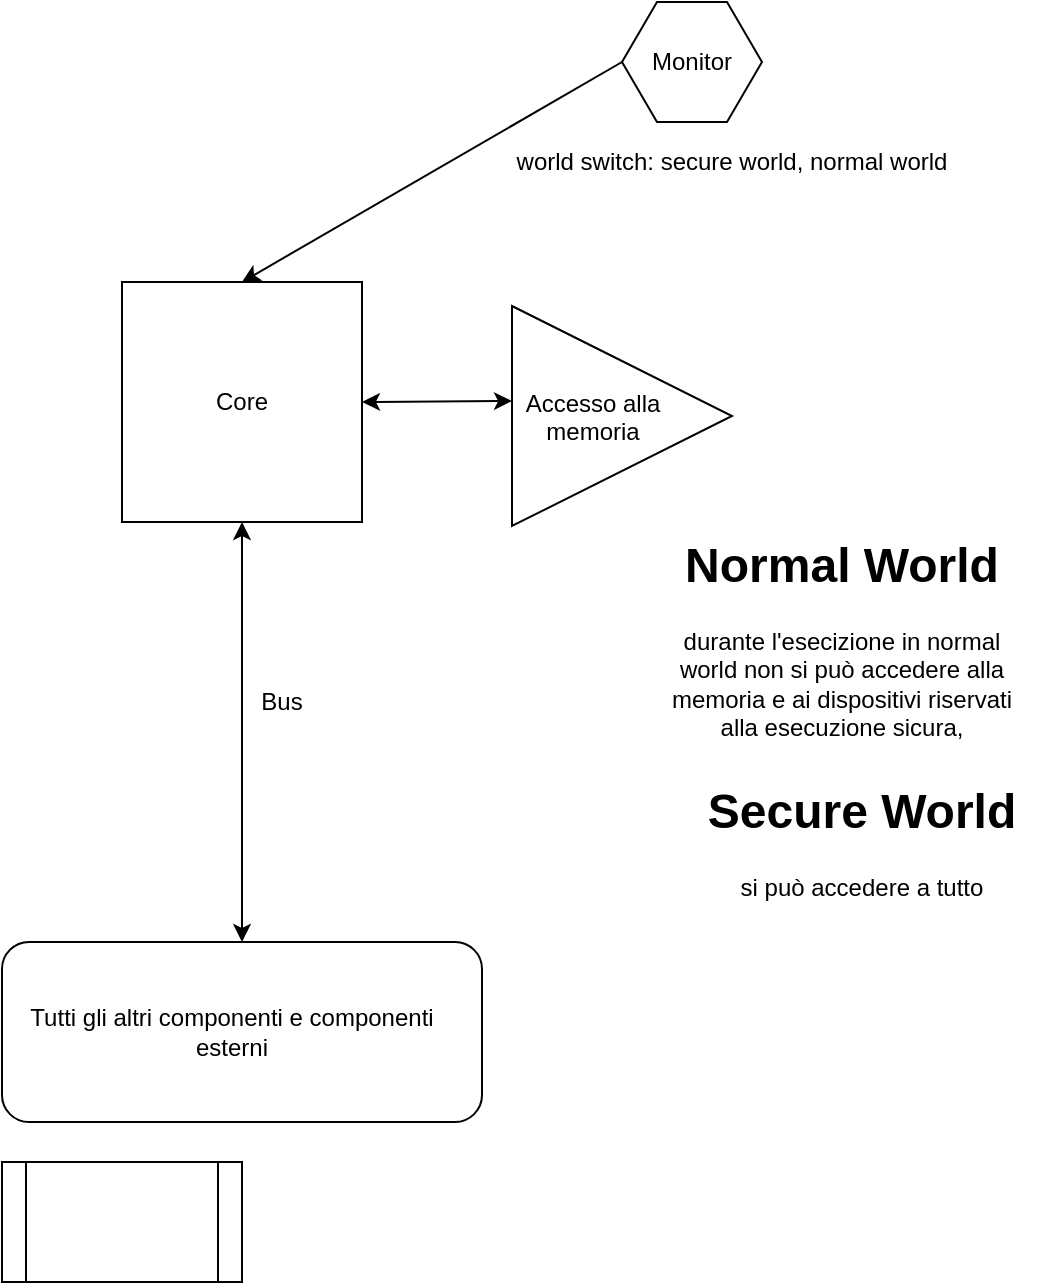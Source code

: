 <mxfile version="10.7.5" type="github"><diagram id="C6oxlw6K0-z-IuQhJaiU" name="Page-1"><mxGraphModel dx="913" dy="808" grid="1" gridSize="10" guides="1" tooltips="1" connect="1" arrows="1" fold="1" page="1" pageScale="1" pageWidth="827" pageHeight="1169" math="0" shadow="0"><root><mxCell id="0"/><mxCell id="1" parent="0"/><mxCell id="uZ4c3MgM9TKVwITnK00K-1" value="" style="whiteSpace=wrap;html=1;aspect=fixed;" parent="1" vertex="1"><mxGeometry x="280" y="200" width="120" height="120" as="geometry"/></mxCell><mxCell id="uZ4c3MgM9TKVwITnK00K-2" value="Core" style="text;html=1;strokeColor=none;fillColor=none;align=center;verticalAlign=middle;whiteSpace=wrap;rounded=0;" parent="1" vertex="1"><mxGeometry x="320" y="250" width="40" height="20" as="geometry"/></mxCell><mxCell id="uZ4c3MgM9TKVwITnK00K-3" value="" style="shape=hexagon;perimeter=hexagonPerimeter2;whiteSpace=wrap;html=1;" parent="1" vertex="1"><mxGeometry x="530" y="60" width="70" height="60" as="geometry"/></mxCell><mxCell id="uZ4c3MgM9TKVwITnK00K-4" value="&lt;div&gt;Monitor&lt;/div&gt;" style="text;html=1;strokeColor=none;fillColor=none;align=center;verticalAlign=middle;whiteSpace=wrap;rounded=0;" parent="1" vertex="1"><mxGeometry x="545" y="80" width="40" height="20" as="geometry"/></mxCell><mxCell id="uZ4c3MgM9TKVwITnK00K-7" value="" style="endArrow=classic;startArrow=classic;html=1;entryX=0.5;entryY=1;entryDx=0;entryDy=0;exitX=0.5;exitY=0;exitDx=0;exitDy=0;" parent="1" source="uZ4c3MgM9TKVwITnK00K-8" target="uZ4c3MgM9TKVwITnK00K-1" edge="1"><mxGeometry width="50" height="50" relative="1" as="geometry"><mxPoint x="340" y="520" as="sourcePoint"/><mxPoint x="330" y="340" as="targetPoint"/></mxGeometry></mxCell><mxCell id="uZ4c3MgM9TKVwITnK00K-8" value="" style="rounded=1;whiteSpace=wrap;html=1;" parent="1" vertex="1"><mxGeometry x="220" y="530" width="240" height="90" as="geometry"/></mxCell><mxCell id="uZ4c3MgM9TKVwITnK00K-9" value="Bus" style="text;html=1;strokeColor=none;fillColor=none;align=center;verticalAlign=middle;whiteSpace=wrap;rounded=0;" parent="1" vertex="1"><mxGeometry x="340" y="400" width="40" height="20" as="geometry"/></mxCell><mxCell id="uZ4c3MgM9TKVwITnK00K-10" value="&lt;div&gt;Tutti gli altri componenti e componenti esterni&lt;/div&gt;" style="text;html=1;strokeColor=none;fillColor=none;align=center;verticalAlign=middle;whiteSpace=wrap;rounded=0;" parent="1" vertex="1"><mxGeometry x="230" y="565" width="210" height="20" as="geometry"/></mxCell><mxCell id="uZ4c3MgM9TKVwITnK00K-11" value="" style="endArrow=classic;html=1;exitX=0;exitY=0.5;exitDx=0;exitDy=0;entryX=0.5;entryY=0;entryDx=0;entryDy=0;" parent="1" source="uZ4c3MgM9TKVwITnK00K-3" target="uZ4c3MgM9TKVwITnK00K-1" edge="1"><mxGeometry width="50" height="50" relative="1" as="geometry"><mxPoint x="220" y="690" as="sourcePoint"/><mxPoint x="270" y="640" as="targetPoint"/></mxGeometry></mxCell><mxCell id="uZ4c3MgM9TKVwITnK00K-12" value="world switch: secure world, normal world" style="text;html=1;strokeColor=none;fillColor=none;align=center;verticalAlign=middle;whiteSpace=wrap;rounded=0;" parent="1" vertex="1"><mxGeometry x="460" y="130" width="250" height="20" as="geometry"/></mxCell><mxCell id="uZ4c3MgM9TKVwITnK00K-13" value="" style="triangle;whiteSpace=wrap;html=1;" parent="1" vertex="1"><mxGeometry x="475" y="212" width="110" height="110" as="geometry"/></mxCell><mxCell id="uZ4c3MgM9TKVwITnK00K-15" value="&lt;div&gt;Accesso alla&lt;/div&gt;&lt;div&gt; memoria&lt;/div&gt;" style="text;html=1;align=center;" parent="1" vertex="1"><mxGeometry x="475" y="247" width="80" height="50" as="geometry"/></mxCell><mxCell id="uZ4c3MgM9TKVwITnK00K-18" value="" style="endArrow=classic;startArrow=classic;html=1;entryX=0;entryY=0.25;entryDx=0;entryDy=0;exitX=1;exitY=0.5;exitDx=0;exitDy=0;" parent="1" source="uZ4c3MgM9TKVwITnK00K-1" target="uZ4c3MgM9TKVwITnK00K-15" edge="1"><mxGeometry width="50" height="50" relative="1" as="geometry"><mxPoint x="410" y="365" as="sourcePoint"/><mxPoint x="460" y="315" as="targetPoint"/></mxGeometry></mxCell><mxCell id="uZ4c3MgM9TKVwITnK00K-25" value="" style="shape=process;whiteSpace=wrap;html=1;backgroundOutline=1;align=center;" parent="1" vertex="1"><mxGeometry x="220" y="640" width="120" height="60" as="geometry"/></mxCell><mxCell id="uZ4c3MgM9TKVwITnK00K-26" value="&lt;h1&gt;Normal World&lt;br&gt;&lt;/h1&gt;&lt;p&gt;durante l'esecizione in normal world non si può accedere alla memoria e ai dispositivi riservati alla esecuzione sicura,&lt;br&gt;&lt;/p&gt;" style="text;html=1;strokeColor=none;fillColor=none;spacing=5;spacingTop=-20;whiteSpace=wrap;overflow=hidden;rounded=0;align=center;" parent="1" vertex="1"><mxGeometry x="545" y="322" width="190" height="120" as="geometry"/></mxCell><mxCell id="uZ4c3MgM9TKVwITnK00K-27" value="&lt;h1&gt;Secure World&lt;br&gt;&lt;/h1&gt;&lt;p&gt;si può accedere a tutto&lt;br&gt;&lt;/p&gt;" style="text;html=1;strokeColor=none;fillColor=none;spacing=5;spacingTop=-20;whiteSpace=wrap;overflow=hidden;rounded=0;align=center;" parent="1" vertex="1"><mxGeometry x="555" y="445" width="190" height="120" as="geometry"/></mxCell></root></mxGraphModel></diagram><diagram id="wvh9Acg9qno2JorV6FW3" name="Page-2"><mxGraphModel dx="1074" dy="951" grid="1" gridSize="10" guides="1" tooltips="1" connect="1" arrows="1" fold="1" page="1" pageScale="1" pageWidth="1169" pageHeight="827" math="0" shadow="0"><root><mxCell id="MMfHTszjSWBwwRF4vD4u-0"/><mxCell id="MMfHTszjSWBwwRF4vD4u-1" parent="MMfHTszjSWBwwRF4vD4u-0"/><mxCell id="MMfHTszjSWBwwRF4vD4u-2" value="" style="rounded=0;whiteSpace=wrap;html=1;fillColor=none;dashed=1;strokeWidth=3;" parent="MMfHTszjSWBwwRF4vD4u-1" vertex="1"><mxGeometry x="23" y="31" width="960" height="530" as="geometry"/></mxCell><mxCell id="MMfHTszjSWBwwRF4vD4u-5" value="" style="rounded=0;whiteSpace=wrap;html=1;fillColor=none;dashed=1;strokeWidth=3;dashPattern=1 1;" parent="MMfHTszjSWBwwRF4vD4u-1" vertex="1"><mxGeometry x="63" y="67" width="190" height="324" as="geometry"/></mxCell><mxCell id="MMfHTszjSWBwwRF4vD4u-6" value="" style="rounded=0;whiteSpace=wrap;html=1;fillColor=none;dashed=1;strokeWidth=3;dashPattern=1 1;" parent="MMfHTszjSWBwwRF4vD4u-1" vertex="1"><mxGeometry x="293" y="67" width="190" height="324" as="geometry"/></mxCell><mxCell id="MMfHTszjSWBwwRF4vD4u-7" value="" style="rounded=0;whiteSpace=wrap;html=1;fillColor=none;dashed=1;strokeWidth=3;dashPattern=1 1;" parent="MMfHTszjSWBwwRF4vD4u-1" vertex="1"><mxGeometry x="523" y="67" width="190" height="324" as="geometry"/></mxCell><mxCell id="MMfHTszjSWBwwRF4vD4u-10" value="&lt;h1&gt;Core 0&lt;br&gt;&lt;/h1&gt;&lt;p&gt;Redundant service&lt;br&gt;&lt;/p&gt;" style="text;html=1;strokeColor=none;fillColor=none;spacing=5;spacingTop=-20;whiteSpace=wrap;overflow=hidden;rounded=0;dashed=1;" parent="MMfHTszjSWBwwRF4vD4u-1" vertex="1"><mxGeometry x="93" y="91" width="120" height="80" as="geometry"/></mxCell><mxCell id="MMfHTszjSWBwwRF4vD4u-11" value="&lt;h1&gt;Core 1&lt;/h1&gt;&lt;p&gt;Redundant service&lt;br&gt;&lt;/p&gt;" style="text;html=1;strokeColor=none;fillColor=none;spacing=5;spacingTop=-20;whiteSpace=wrap;overflow=hidden;rounded=0;dashed=1;" parent="MMfHTszjSWBwwRF4vD4u-1" vertex="1"><mxGeometry x="328" y="91" width="120" height="80" as="geometry"/></mxCell><mxCell id="MMfHTszjSWBwwRF4vD4u-12" value="&lt;h1&gt;Core 2&lt;br&gt;&lt;/h1&gt;&lt;p&gt;Main application&lt;/p&gt;" style="text;html=1;strokeColor=none;fillColor=none;spacing=5;spacingTop=-20;whiteSpace=wrap;overflow=hidden;rounded=0;dashed=1;" parent="MMfHTszjSWBwwRF4vD4u-1" vertex="1"><mxGeometry x="558" y="91" width="120" height="80" as="geometry"/></mxCell><mxCell id="MMfHTszjSWBwwRF4vD4u-13" value="Normal world" style="rounded=0;whiteSpace=wrap;html=1;strokeWidth=2;fillColor=none;strokeColor=#000000;" parent="MMfHTszjSWBwwRF4vD4u-1" vertex="1"><mxGeometry x="83" y="181" width="70" height="80" as="geometry"/></mxCell><mxCell id="MMfHTszjSWBwwRF4vD4u-14" value="Secure word" style="rounded=0;whiteSpace=wrap;html=1;strokeWidth=2;fillColor=none;strokeColor=#000000;" parent="MMfHTszjSWBwwRF4vD4u-1" vertex="1"><mxGeometry x="164" y="181" width="70" height="80" as="geometry"/></mxCell><mxCell id="MMfHTszjSWBwwRF4vD4u-22" value="Secure world" style="rounded=0;whiteSpace=wrap;html=1;strokeWidth=2;fillColor=none;strokeColor=#000000;" parent="MMfHTszjSWBwwRF4vD4u-1" vertex="1"><mxGeometry x="312" y="181" width="70" height="80" as="geometry"/></mxCell><mxCell id="MMfHTszjSWBwwRF4vD4u-23" value="Normal word" style="rounded=0;whiteSpace=wrap;html=1;strokeWidth=2;fillColor=none;strokeColor=#000000;" parent="MMfHTszjSWBwwRF4vD4u-1" vertex="1"><mxGeometry x="393" y="181" width="70" height="80" as="geometry"/></mxCell><mxCell id="MMfHTszjSWBwwRF4vD4u-24" value="Normal world" style="rounded=0;whiteSpace=wrap;html=1;strokeColor=#000000;strokeWidth=2;fillColor=none;" parent="MMfHTszjSWBwwRF4vD4u-1" vertex="1"><mxGeometry x="543" y="181" width="150" height="80" as="geometry"/></mxCell><mxCell id="MMfHTszjSWBwwRF4vD4u-25" value="Monitor" style="rounded=0;whiteSpace=wrap;html=1;strokeColor=#000000;strokeWidth=2;fillColor=none;" parent="MMfHTszjSWBwwRF4vD4u-1" vertex="1"><mxGeometry x="83" y="281" width="150" height="30" as="geometry"/></mxCell><mxCell id="MMfHTszjSWBwwRF4vD4u-26" value="Monitor" style="rounded=0;whiteSpace=wrap;html=1;strokeColor=#000000;strokeWidth=2;fillColor=none;" parent="MMfHTszjSWBwwRF4vD4u-1" vertex="1"><mxGeometry x="312" y="281" width="150" height="30" as="geometry"/></mxCell><mxCell id="MMfHTszjSWBwwRF4vD4u-27" value="&lt;strike&gt;Monitor&lt;/strike&gt;" style="rounded=0;whiteSpace=wrap;html=1;strokeColor=#666666;strokeWidth=2;fillColor=#f5f5f5;fontColor=#333333;" parent="MMfHTszjSWBwwRF4vD4u-1" vertex="1"><mxGeometry x="543" y="281" width="150" height="30" as="geometry"/></mxCell><mxCell id="MMfHTszjSWBwwRF4vD4u-28" value="L1 D" style="rounded=0;whiteSpace=wrap;html=1;strokeColor=#000000;strokeWidth=2;fillColor=none;" parent="MMfHTszjSWBwwRF4vD4u-1" vertex="1"><mxGeometry x="83" y="331" width="70" height="40" as="geometry"/></mxCell><mxCell id="MMfHTszjSWBwwRF4vD4u-29" value="L1 I" style="rounded=0;whiteSpace=wrap;html=1;strokeColor=#000000;strokeWidth=2;fillColor=none;" parent="MMfHTszjSWBwwRF4vD4u-1" vertex="1"><mxGeometry x="163" y="331" width="70" height="40" as="geometry"/></mxCell><mxCell id="MMfHTszjSWBwwRF4vD4u-30" value="L1 D" style="rounded=0;whiteSpace=wrap;html=1;strokeColor=#000000;strokeWidth=2;fillColor=none;" parent="MMfHTszjSWBwwRF4vD4u-1" vertex="1"><mxGeometry x="312" y="331" width="70" height="40" as="geometry"/></mxCell><mxCell id="MMfHTszjSWBwwRF4vD4u-31" value="L1 I" style="rounded=0;whiteSpace=wrap;html=1;strokeColor=#000000;strokeWidth=2;fillColor=none;" parent="MMfHTszjSWBwwRF4vD4u-1" vertex="1"><mxGeometry x="392" y="331" width="70" height="40" as="geometry"/></mxCell><mxCell id="MMfHTszjSWBwwRF4vD4u-32" value="L1 D" style="rounded=0;whiteSpace=wrap;html=1;strokeColor=#000000;strokeWidth=2;fillColor=none;" parent="MMfHTszjSWBwwRF4vD4u-1" vertex="1"><mxGeometry x="543" y="331" width="70" height="40" as="geometry"/></mxCell><mxCell id="MMfHTszjSWBwwRF4vD4u-33" value="L1 I" style="rounded=0;whiteSpace=wrap;html=1;strokeColor=#000000;strokeWidth=2;fillColor=none;" parent="MMfHTszjSWBwwRF4vD4u-1" vertex="1"><mxGeometry x="623" y="331" width="70" height="40" as="geometry"/></mxCell><mxCell id="MMfHTszjSWBwwRF4vD4u-36" value="Interrupt controller + Distributor" style="rounded=0;whiteSpace=wrap;html=1;strokeColor=#000000;strokeWidth=1;fillColor=none;" parent="MMfHTszjSWBwwRF4vD4u-1" vertex="1"><mxGeometry x="756" y="471" width="190" height="60" as="geometry"/></mxCell><mxCell id="MMfHTszjSWBwwRF4vD4u-37" value="" style="endArrow=classic;html=1;exitX=0.75;exitY=0;exitDx=0;exitDy=0;entryX=0.5;entryY=0;entryDx=0;entryDy=0;rounded=1;" parent="MMfHTszjSWBwwRF4vD4u-1" source="MMfHTszjSWBwwRF4vD4u-36" target="MMfHTszjSWBwwRF4vD4u-5" edge="1"><mxGeometry width="50" height="50" relative="1" as="geometry"><mxPoint x="393" y="641" as="sourcePoint"/><mxPoint x="443" y="591" as="targetPoint"/><Array as="points"><mxPoint x="899" y="441"/><mxPoint x="963" y="441"/><mxPoint x="963" y="41"/><mxPoint x="158" y="41"/></Array></mxGeometry></mxCell><mxCell id="MMfHTszjSWBwwRF4vD4u-38" value="" style="endArrow=classic;html=1;entryX=0.5;entryY=0;entryDx=0;entryDy=0;" parent="MMfHTszjSWBwwRF4vD4u-1" target="MMfHTszjSWBwwRF4vD4u-6" edge="1"><mxGeometry width="50" height="50" relative="1" as="geometry"><mxPoint x="388" y="41" as="sourcePoint"/><mxPoint x="73" y="571" as="targetPoint"/></mxGeometry></mxCell><mxCell id="MMfHTszjSWBwwRF4vD4u-39" value="" style="endArrow=classic;html=1;entryX=0.5;entryY=0;entryDx=0;entryDy=0;" parent="MMfHTszjSWBwwRF4vD4u-1" target="MMfHTszjSWBwwRF4vD4u-7" edge="1"><mxGeometry width="50" height="50" relative="1" as="geometry"><mxPoint x="618" y="41" as="sourcePoint"/><mxPoint x="398" y="77" as="targetPoint"/></mxGeometry></mxCell><mxCell id="MMfHTszjSWBwwRF4vD4u-40" value="Snoop Control Unit (access to memory)" style="rounded=0;whiteSpace=wrap;html=1;strokeColor=#000000;strokeWidth=1;fillColor=none;" parent="MMfHTszjSWBwwRF4vD4u-1" vertex="1"><mxGeometry x="63" y="467" width="300" height="60" as="geometry"/></mxCell><mxCell id="MMfHTszjSWBwwRF4vD4u-42" value="" style="endArrow=classic;startArrow=classic;html=1;exitX=0.5;exitY=0;exitDx=0;exitDy=0;entryX=0.5;entryY=1;entryDx=0;entryDy=0;rounded=0;strokeWidth=2;" parent="MMfHTszjSWBwwRF4vD4u-1" source="MMfHTszjSWBwwRF4vD4u-40" target="MMfHTszjSWBwwRF4vD4u-28" edge="1"><mxGeometry width="50" height="50" relative="1" as="geometry"><mxPoint x="23" y="621" as="sourcePoint"/><mxPoint x="73" y="571" as="targetPoint"/><Array as="points"><mxPoint x="213" y="431"/><mxPoint x="118" y="431"/></Array></mxGeometry></mxCell><mxCell id="MMfHTszjSWBwwRF4vD4u-43" value="" style="endArrow=classic;startArrow=classic;html=1;exitX=0.5;exitY=0;exitDx=0;exitDy=0;entryX=0.5;entryY=1;entryDx=0;entryDy=0;rounded=0;strokeWidth=2;" parent="MMfHTszjSWBwwRF4vD4u-1" source="MMfHTszjSWBwwRF4vD4u-40" target="MMfHTszjSWBwwRF4vD4u-29" edge="1"><mxGeometry width="50" height="50" relative="1" as="geometry"><mxPoint x="23" y="621" as="sourcePoint"/><mxPoint x="73" y="571" as="targetPoint"/><Array as="points"><mxPoint x="213" y="431"/><mxPoint x="198" y="431"/></Array></mxGeometry></mxCell><mxCell id="MMfHTszjSWBwwRF4vD4u-44" value="" style="endArrow=classic;startArrow=classic;html=1;strokeWidth=2;exitX=0.5;exitY=1;exitDx=0;exitDy=0;rounded=0;entryX=0.5;entryY=0;entryDx=0;entryDy=0;" parent="MMfHTszjSWBwwRF4vD4u-1" source="MMfHTszjSWBwwRF4vD4u-30" target="MMfHTszjSWBwwRF4vD4u-40" edge="1"><mxGeometry width="50" height="50" relative="1" as="geometry"><mxPoint x="23" y="621" as="sourcePoint"/><mxPoint x="213" y="471" as="targetPoint"/><Array as="points"><mxPoint x="347" y="431"/><mxPoint x="213" y="431"/></Array></mxGeometry></mxCell><mxCell id="MMfHTszjSWBwwRF4vD4u-45" value="" style="endArrow=classic;startArrow=classic;html=1;strokeWidth=2;exitX=0.5;exitY=1;exitDx=0;exitDy=0;rounded=0;entryX=0.5;entryY=0;entryDx=0;entryDy=0;" parent="MMfHTszjSWBwwRF4vD4u-1" source="MMfHTszjSWBwwRF4vD4u-31" target="MMfHTszjSWBwwRF4vD4u-40" edge="1"><mxGeometry width="50" height="50" relative="1" as="geometry"><mxPoint x="357" y="381" as="sourcePoint"/><mxPoint x="223" y="481" as="targetPoint"/><Array as="points"><mxPoint x="427" y="431"/><mxPoint x="213" y="431"/></Array></mxGeometry></mxCell><mxCell id="MMfHTszjSWBwwRF4vD4u-46" value="" style="endArrow=classic;startArrow=classic;html=1;strokeWidth=2;rounded=0;exitX=0.5;exitY=0;exitDx=0;exitDy=0;entryX=0.5;entryY=1;entryDx=0;entryDy=0;" parent="MMfHTszjSWBwwRF4vD4u-1" source="MMfHTszjSWBwwRF4vD4u-40" target="MMfHTszjSWBwwRF4vD4u-32" edge="1"><mxGeometry width="50" height="50" relative="1" as="geometry"><mxPoint x="23" y="621" as="sourcePoint"/><mxPoint x="73" y="571" as="targetPoint"/><Array as="points"><mxPoint x="213" y="431"/><mxPoint x="578" y="431"/></Array></mxGeometry></mxCell><mxCell id="MMfHTszjSWBwwRF4vD4u-47" value="" style="endArrow=classic;startArrow=classic;html=1;strokeWidth=2;rounded=0;exitX=0.5;exitY=0;exitDx=0;exitDy=0;entryX=0.5;entryY=1;entryDx=0;entryDy=0;" parent="MMfHTszjSWBwwRF4vD4u-1" source="MMfHTszjSWBwwRF4vD4u-40" target="MMfHTszjSWBwwRF4vD4u-33" edge="1"><mxGeometry width="50" height="50" relative="1" as="geometry"><mxPoint x="23" y="621" as="sourcePoint"/><mxPoint x="73" y="571" as="targetPoint"/><Array as="points"><mxPoint x="213" y="431"/><mxPoint x="658" y="431"/></Array></mxGeometry></mxCell><mxCell id="MMfHTszjSWBwwRF4vD4u-48" value="" style="endArrow=classic;startArrow=classic;html=1;strokeWidth=2;entryX=0.227;entryY=1.017;entryDx=0;entryDy=0;entryPerimeter=0;exitX=0.5;exitY=0;exitDx=0;exitDy=0;" parent="MMfHTszjSWBwwRF4vD4u-1" source="MMfHTszjSWBwwRF4vD4u-49" target="MMfHTszjSWBwwRF4vD4u-40" edge="1"><mxGeometry width="50" height="50" relative="1" as="geometry"><mxPoint x="131" y="591" as="sourcePoint"/><mxPoint x="73" y="571" as="targetPoint"/></mxGeometry></mxCell><mxCell id="MMfHTszjSWBwwRF4vD4u-49" value="L2 Cache" style="rounded=0;whiteSpace=wrap;html=1;strokeColor=#000000;strokeWidth=1;fillColor=none;" parent="MMfHTszjSWBwwRF4vD4u-1" vertex="1"><mxGeometry x="70" y="591" width="122" height="60" as="geometry"/></mxCell><mxCell id="MMfHTszjSWBwwRF4vD4u-50" value="AXS Bus" style="rounded=0;whiteSpace=wrap;html=1;strokeColor=#000000;strokeWidth=1;fillColor=none;" parent="MMfHTszjSWBwwRF4vD4u-1" vertex="1"><mxGeometry x="228" y="591" width="120" height="60" as="geometry"/></mxCell><mxCell id="MMfHTszjSWBwwRF4vD4u-51" value="" style="endArrow=classic;startArrow=classic;html=1;strokeWidth=2;entryX=0.75;entryY=1;entryDx=0;entryDy=0;exitX=0.5;exitY=0;exitDx=0;exitDy=0;" parent="MMfHTszjSWBwwRF4vD4u-1" source="MMfHTszjSWBwwRF4vD4u-50" target="MMfHTszjSWBwwRF4vD4u-40" edge="1"><mxGeometry width="50" height="50" relative="1" as="geometry"><mxPoint x="288" y="581" as="sourcePoint"/><mxPoint x="73" y="691" as="targetPoint"/></mxGeometry></mxCell><mxCell id="MMfHTszjSWBwwRF4vD4u-52" value="" style="rounded=0;whiteSpace=wrap;html=1;fillColor=none;dashed=1;strokeWidth=3;dashPattern=1 1;" parent="MMfHTszjSWBwwRF4vD4u-1" vertex="1"><mxGeometry x="751" y="68" width="190" height="324" as="geometry"/></mxCell><mxCell id="MMfHTszjSWBwwRF4vD4u-53" value="&lt;h1&gt;Core 3&lt;br&gt;&lt;/h1&gt;&lt;p&gt;Other computations&lt;br&gt;&lt;/p&gt;" style="text;html=1;strokeColor=none;fillColor=none;spacing=5;spacingTop=-20;whiteSpace=wrap;overflow=hidden;rounded=0;dashed=1;" parent="MMfHTszjSWBwwRF4vD4u-1" vertex="1"><mxGeometry x="786" y="92" width="120" height="80" as="geometry"/></mxCell><mxCell id="MMfHTszjSWBwwRF4vD4u-54" value="Normal world" style="rounded=0;whiteSpace=wrap;html=1;strokeColor=#000000;strokeWidth=2;fillColor=none;" parent="MMfHTszjSWBwwRF4vD4u-1" vertex="1"><mxGeometry x="771" y="182" width="150" height="80" as="geometry"/></mxCell><mxCell id="MMfHTszjSWBwwRF4vD4u-55" value="&lt;strike&gt;Monitor&lt;/strike&gt;" style="rounded=0;whiteSpace=wrap;html=1;strokeColor=#666666;strokeWidth=2;fillColor=#f5f5f5;fontColor=#333333;" parent="MMfHTszjSWBwwRF4vD4u-1" vertex="1"><mxGeometry x="771" y="282" width="150" height="30" as="geometry"/></mxCell><mxCell id="MMfHTszjSWBwwRF4vD4u-56" value="L1 D" style="rounded=0;whiteSpace=wrap;html=1;strokeColor=#000000;strokeWidth=2;fillColor=none;" parent="MMfHTszjSWBwwRF4vD4u-1" vertex="1"><mxGeometry x="771" y="332" width="70" height="40" as="geometry"/></mxCell><mxCell id="MMfHTszjSWBwwRF4vD4u-57" value="L1 I" style="rounded=0;whiteSpace=wrap;html=1;strokeColor=#000000;strokeWidth=2;fillColor=none;" parent="MMfHTszjSWBwwRF4vD4u-1" vertex="1"><mxGeometry x="851" y="332" width="70" height="40" as="geometry"/></mxCell><mxCell id="MMfHTszjSWBwwRF4vD4u-58" value="" style="endArrow=classic;html=1;entryX=0.5;entryY=0;entryDx=0;entryDy=0;" parent="MMfHTszjSWBwwRF4vD4u-1" target="MMfHTszjSWBwwRF4vD4u-52" edge="1"><mxGeometry width="50" height="50" relative="1" as="geometry"><mxPoint x="846" y="42" as="sourcePoint"/><mxPoint x="626" y="78" as="targetPoint"/></mxGeometry></mxCell><mxCell id="MMfHTszjSWBwwRF4vD4u-59" value="" style="endArrow=classic;startArrow=classic;html=1;strokeWidth=2;entryX=0.5;entryY=0;entryDx=0;entryDy=0;exitX=0.5;exitY=1;exitDx=0;exitDy=0;rounded=0;" parent="MMfHTszjSWBwwRF4vD4u-1" source="MMfHTszjSWBwwRF4vD4u-56" target="MMfHTszjSWBwwRF4vD4u-40" edge="1"><mxGeometry width="50" height="50" relative="1" as="geometry"><mxPoint x="133" y="721" as="sourcePoint"/><mxPoint x="183" y="671" as="targetPoint"/><Array as="points"><mxPoint x="806" y="431"/><mxPoint x="213" y="431"/></Array></mxGeometry></mxCell><mxCell id="MMfHTszjSWBwwRF4vD4u-60" value="" style="endArrow=classic;startArrow=classic;html=1;strokeWidth=2;exitX=0.5;exitY=1;exitDx=0;exitDy=0;rounded=0;entryX=0.5;entryY=0;entryDx=0;entryDy=0;" parent="MMfHTszjSWBwwRF4vD4u-1" source="MMfHTszjSWBwwRF4vD4u-57" target="MMfHTszjSWBwwRF4vD4u-40" edge="1"><mxGeometry width="50" height="50" relative="1" as="geometry"><mxPoint x="133" y="721" as="sourcePoint"/><mxPoint x="493" y="681" as="targetPoint"/><Array as="points"><mxPoint x="886" y="431"/><mxPoint x="213" y="431"/></Array></mxGeometry></mxCell><mxCell id="MMfHTszjSWBwwRF4vD4u-61" value="&lt;h1&gt;Cosa cazzo fa?!?!?&lt;br&gt;&lt;/h1&gt;&lt;p style=&quot;font-size: 13px&quot;&gt;Il sistema prevede l'esecuzione di una &quot;Main application&quot; che richiede uno o più servizi sensibili per la safety, per i quali sono riservati 2 core su 4. I 2 core eseguono lo stesso servizio contemporaneamente, uno in Normal World, l'altro in Secure World e passano il risultato della computazione alla Main application per lasciare a lei il compito di votare. Ogni volta che viene richiesto il servizio Safety-critical, i due core si scambiano di ruolo: quello che in precedenza aveva eseguito in Normal World, eseguirà in Secure World e vice versa. Sul processore possono essere eseguiti anche altri programmi, che non richiedano l'uso della TrustZone, sugli altri core.&lt;br&gt;&lt;/p&gt;" style="text;html=1;strokeColor=none;fillColor=none;spacing=5;spacingTop=-20;whiteSpace=wrap;overflow=hidden;rounded=0;" parent="MMfHTszjSWBwwRF4vD4u-1" vertex="1"><mxGeometry x="408" y="591" width="592" height="209" as="geometry"/></mxCell></root></mxGraphModel></diagram><diagram id="DKrkFWsv9QJQa4056tBZ" name="Page-4"><mxGraphModel dx="913" dy="808" grid="1" gridSize="10" guides="1" tooltips="1" connect="1" arrows="1" fold="1" page="1" pageScale="1" pageWidth="1169" pageHeight="827" math="0" shadow="0"><root><mxCell id="C2O0bEbQHnN_CVEVgC66-0"/><mxCell id="C2O0bEbQHnN_CVEVgC66-1" parent="C2O0bEbQHnN_CVEVgC66-0"/><mxCell id="Pr3bl7-fi3gbvh2vj82H-3" value="" style="whiteSpace=wrap;html=1;rounded=1;arcSize=21;align=center;verticalAlign=middle;container=1;recursiveResize=0;strokeWidth=3;autosize=1;spacing=4;treeFolding=1;fillColor=none;dashed=1;dashPattern=1 1;" vertex="1" parent="C2O0bEbQHnN_CVEVgC66-1"><mxGeometry x="640" y="575" width="510" height="230" as="geometry"/></mxCell><mxCell id="1Iv42HN0lJwkFIjYQbGf-0" value="" style="rounded=0;whiteSpace=wrap;html=1;fillColor=none;dashed=1;strokeWidth=3;" vertex="1" parent="C2O0bEbQHnN_CVEVgC66-1"><mxGeometry x="23" y="21" width="960" height="530" as="geometry"/></mxCell><mxCell id="1Iv42HN0lJwkFIjYQbGf-1" value="" style="rounded=0;whiteSpace=wrap;html=1;fillColor=none;dashed=1;strokeWidth=3;dashPattern=1 1;" vertex="1" parent="C2O0bEbQHnN_CVEVgC66-1"><mxGeometry x="63" y="57" width="190" height="324" as="geometry"/></mxCell><mxCell id="1Iv42HN0lJwkFIjYQbGf-2" value="" style="rounded=0;whiteSpace=wrap;html=1;fillColor=none;dashed=1;strokeWidth=3;dashPattern=1 1;" vertex="1" parent="C2O0bEbQHnN_CVEVgC66-1"><mxGeometry x="293" y="57" width="190" height="324" as="geometry"/></mxCell><mxCell id="1Iv42HN0lJwkFIjYQbGf-3" value="" style="rounded=0;whiteSpace=wrap;html=1;fillColor=none;dashed=1;strokeWidth=3;dashPattern=1 1;" vertex="1" parent="C2O0bEbQHnN_CVEVgC66-1"><mxGeometry x="523" y="57" width="190" height="324" as="geometry"/></mxCell><mxCell id="1Iv42HN0lJwkFIjYQbGf-4" value="&lt;h1&gt;Core 0&lt;br&gt;&lt;/h1&gt;&lt;p&gt;Redundant service&lt;br&gt;&lt;/p&gt;" style="text;html=1;strokeColor=none;fillColor=none;spacing=5;spacingTop=-20;whiteSpace=wrap;overflow=hidden;rounded=0;dashed=1;" vertex="1" parent="C2O0bEbQHnN_CVEVgC66-1"><mxGeometry x="93" y="66" width="120" height="80" as="geometry"/></mxCell><mxCell id="1Iv42HN0lJwkFIjYQbGf-5" value="&lt;h1&gt;Core 1&lt;/h1&gt;&lt;p&gt;Redundant service&lt;br&gt;&lt;/p&gt;" style="text;html=1;strokeColor=none;fillColor=none;spacing=5;spacingTop=-20;whiteSpace=wrap;overflow=hidden;rounded=0;dashed=1;" vertex="1" parent="C2O0bEbQHnN_CVEVgC66-1"><mxGeometry x="327" y="66" width="120" height="80" as="geometry"/></mxCell><mxCell id="1Iv42HN0lJwkFIjYQbGf-6" value="&lt;h1&gt;Core 2&lt;br&gt;&lt;/h1&gt;&lt;p&gt;Main application&lt;/p&gt;" style="text;html=1;strokeColor=none;fillColor=none;spacing=5;spacingTop=-20;whiteSpace=wrap;overflow=hidden;rounded=0;dashed=1;" vertex="1" parent="C2O0bEbQHnN_CVEVgC66-1"><mxGeometry x="558" y="66" width="120" height="80" as="geometry"/></mxCell><mxCell id="1Iv42HN0lJwkFIjYQbGf-7" value="Normal world" style="rounded=0;whiteSpace=wrap;html=1;strokeWidth=2;fillColor=none;strokeColor=#000000;" vertex="1" parent="C2O0bEbQHnN_CVEVgC66-1"><mxGeometry x="80" y="145" width="57" height="115" as="geometry"/></mxCell><mxCell id="1Iv42HN0lJwkFIjYQbGf-8" value="Secure word" style="rounded=0;whiteSpace=wrap;html=1;strokeWidth=2;fillColor=none;strokeColor=#000000;" vertex="1" parent="C2O0bEbQHnN_CVEVgC66-1"><mxGeometry x="184" y="145" width="56" height="115" as="geometry"/></mxCell><mxCell id="1Iv42HN0lJwkFIjYQbGf-9" value="Secure world" style="rounded=0;whiteSpace=wrap;html=1;strokeWidth=2;fillColor=none;strokeColor=#000000;" vertex="1" parent="C2O0bEbQHnN_CVEVgC66-1"><mxGeometry x="307" y="145" width="60" height="115" as="geometry"/></mxCell><mxCell id="1Iv42HN0lJwkFIjYQbGf-10" value="Normal word" style="rounded=0;whiteSpace=wrap;html=1;strokeWidth=2;fillColor=none;strokeColor=#000000;" vertex="1" parent="C2O0bEbQHnN_CVEVgC66-1"><mxGeometry x="414" y="145" width="58" height="115" as="geometry"/></mxCell><mxCell id="1Iv42HN0lJwkFIjYQbGf-11" value="Normal world" style="rounded=0;whiteSpace=wrap;html=1;strokeColor=#000000;strokeWidth=2;fillColor=none;" vertex="1" parent="C2O0bEbQHnN_CVEVgC66-1"><mxGeometry x="543" y="171" width="150" height="80" as="geometry"/></mxCell><mxCell id="1Iv42HN0lJwkFIjYQbGf-12" value="Monitor" style="rounded=0;whiteSpace=wrap;html=1;strokeColor=#000000;strokeWidth=2;fillColor=none;" vertex="1" parent="C2O0bEbQHnN_CVEVgC66-1"><mxGeometry x="83" y="271" width="150" height="30" as="geometry"/></mxCell><mxCell id="1Iv42HN0lJwkFIjYQbGf-13" value="Monitor" style="rounded=0;whiteSpace=wrap;html=1;strokeColor=#000000;strokeWidth=2;fillColor=none;" vertex="1" parent="C2O0bEbQHnN_CVEVgC66-1"><mxGeometry x="312" y="271" width="150" height="30" as="geometry"/></mxCell><mxCell id="1Iv42HN0lJwkFIjYQbGf-14" value="&lt;strike&gt;Monitor&lt;/strike&gt;" style="rounded=0;whiteSpace=wrap;html=1;strokeColor=#666666;strokeWidth=2;fillColor=#f5f5f5;fontColor=#333333;" vertex="1" parent="C2O0bEbQHnN_CVEVgC66-1"><mxGeometry x="543" y="271" width="150" height="30" as="geometry"/></mxCell><mxCell id="1Iv42HN0lJwkFIjYQbGf-15" value="L1 D" style="rounded=0;whiteSpace=wrap;html=1;strokeColor=#000000;strokeWidth=2;fillColor=none;" vertex="1" parent="C2O0bEbQHnN_CVEVgC66-1"><mxGeometry x="83" y="321" width="70" height="40" as="geometry"/></mxCell><mxCell id="1Iv42HN0lJwkFIjYQbGf-16" value="L1 I" style="rounded=0;whiteSpace=wrap;html=1;strokeColor=#000000;strokeWidth=2;fillColor=none;" vertex="1" parent="C2O0bEbQHnN_CVEVgC66-1"><mxGeometry x="163" y="321" width="70" height="40" as="geometry"/></mxCell><mxCell id="1Iv42HN0lJwkFIjYQbGf-17" value="L1 D" style="rounded=0;whiteSpace=wrap;html=1;strokeColor=#000000;strokeWidth=2;fillColor=none;" vertex="1" parent="C2O0bEbQHnN_CVEVgC66-1"><mxGeometry x="312" y="321" width="70" height="40" as="geometry"/></mxCell><mxCell id="1Iv42HN0lJwkFIjYQbGf-18" value="L1 I" style="rounded=0;whiteSpace=wrap;html=1;strokeColor=#000000;strokeWidth=2;fillColor=none;" vertex="1" parent="C2O0bEbQHnN_CVEVgC66-1"><mxGeometry x="392" y="321" width="70" height="40" as="geometry"/></mxCell><mxCell id="1Iv42HN0lJwkFIjYQbGf-19" value="L1 D" style="rounded=0;whiteSpace=wrap;html=1;strokeColor=#000000;strokeWidth=2;fillColor=none;" vertex="1" parent="C2O0bEbQHnN_CVEVgC66-1"><mxGeometry x="543" y="321" width="70" height="40" as="geometry"/></mxCell><mxCell id="1Iv42HN0lJwkFIjYQbGf-20" value="L1 I" style="rounded=0;whiteSpace=wrap;html=1;strokeColor=#000000;strokeWidth=2;fillColor=none;" vertex="1" parent="C2O0bEbQHnN_CVEVgC66-1"><mxGeometry x="623" y="321" width="70" height="40" as="geometry"/></mxCell><mxCell id="1Iv42HN0lJwkFIjYQbGf-21" value="Interrupt controller + Distributor" style="rounded=0;whiteSpace=wrap;html=1;strokeColor=#000000;strokeWidth=1;fillColor=none;" vertex="1" parent="C2O0bEbQHnN_CVEVgC66-1"><mxGeometry x="756" y="461" width="190" height="60" as="geometry"/></mxCell><mxCell id="1Iv42HN0lJwkFIjYQbGf-22" value="" style="endArrow=classic;html=1;exitX=0.75;exitY=0;exitDx=0;exitDy=0;entryX=0.5;entryY=0;entryDx=0;entryDy=0;rounded=1;" edge="1" parent="C2O0bEbQHnN_CVEVgC66-1" source="1Iv42HN0lJwkFIjYQbGf-21" target="1Iv42HN0lJwkFIjYQbGf-1"><mxGeometry width="50" height="50" relative="1" as="geometry"><mxPoint x="393" y="631" as="sourcePoint"/><mxPoint x="443" y="581" as="targetPoint"/><Array as="points"><mxPoint x="899" y="431"/><mxPoint x="963" y="431"/><mxPoint x="963" y="31"/><mxPoint x="158" y="31"/></Array></mxGeometry></mxCell><mxCell id="1Iv42HN0lJwkFIjYQbGf-23" value="" style="endArrow=classic;html=1;entryX=0.5;entryY=0;entryDx=0;entryDy=0;" edge="1" parent="C2O0bEbQHnN_CVEVgC66-1" target="1Iv42HN0lJwkFIjYQbGf-2"><mxGeometry width="50" height="50" relative="1" as="geometry"><mxPoint x="388" y="31" as="sourcePoint"/><mxPoint x="73" y="561" as="targetPoint"/></mxGeometry></mxCell><mxCell id="1Iv42HN0lJwkFIjYQbGf-24" value="" style="endArrow=classic;html=1;entryX=0.5;entryY=0;entryDx=0;entryDy=0;" edge="1" parent="C2O0bEbQHnN_CVEVgC66-1" target="1Iv42HN0lJwkFIjYQbGf-3"><mxGeometry width="50" height="50" relative="1" as="geometry"><mxPoint x="618" y="31" as="sourcePoint"/><mxPoint x="398" y="67" as="targetPoint"/></mxGeometry></mxCell><mxCell id="1Iv42HN0lJwkFIjYQbGf-25" value="Snoop Control Unit (access to memory)" style="rounded=0;whiteSpace=wrap;html=1;strokeColor=#000000;strokeWidth=1;fillColor=none;" vertex="1" parent="C2O0bEbQHnN_CVEVgC66-1"><mxGeometry x="63" y="457" width="300" height="60" as="geometry"/></mxCell><mxCell id="1Iv42HN0lJwkFIjYQbGf-26" value="" style="endArrow=classic;startArrow=classic;html=1;exitX=0.5;exitY=0;exitDx=0;exitDy=0;entryX=0.5;entryY=1;entryDx=0;entryDy=0;rounded=0;strokeWidth=2;" edge="1" parent="C2O0bEbQHnN_CVEVgC66-1" source="1Iv42HN0lJwkFIjYQbGf-25" target="1Iv42HN0lJwkFIjYQbGf-15"><mxGeometry width="50" height="50" relative="1" as="geometry"><mxPoint x="23" y="611" as="sourcePoint"/><mxPoint x="73" y="561" as="targetPoint"/><Array as="points"><mxPoint x="213" y="421"/><mxPoint x="118" y="421"/></Array></mxGeometry></mxCell><mxCell id="1Iv42HN0lJwkFIjYQbGf-27" value="" style="endArrow=classic;startArrow=classic;html=1;exitX=0.5;exitY=0;exitDx=0;exitDy=0;entryX=0.5;entryY=1;entryDx=0;entryDy=0;rounded=0;strokeWidth=2;" edge="1" parent="C2O0bEbQHnN_CVEVgC66-1" source="1Iv42HN0lJwkFIjYQbGf-25" target="1Iv42HN0lJwkFIjYQbGf-16"><mxGeometry width="50" height="50" relative="1" as="geometry"><mxPoint x="23" y="611" as="sourcePoint"/><mxPoint x="73" y="561" as="targetPoint"/><Array as="points"><mxPoint x="213" y="421"/><mxPoint x="198" y="421"/></Array></mxGeometry></mxCell><mxCell id="1Iv42HN0lJwkFIjYQbGf-28" value="" style="endArrow=classic;startArrow=classic;html=1;strokeWidth=2;exitX=0.5;exitY=1;exitDx=0;exitDy=0;rounded=0;entryX=0.5;entryY=0;entryDx=0;entryDy=0;" edge="1" parent="C2O0bEbQHnN_CVEVgC66-1" source="1Iv42HN0lJwkFIjYQbGf-17" target="1Iv42HN0lJwkFIjYQbGf-25"><mxGeometry width="50" height="50" relative="1" as="geometry"><mxPoint x="23" y="611" as="sourcePoint"/><mxPoint x="213" y="461" as="targetPoint"/><Array as="points"><mxPoint x="347" y="421"/><mxPoint x="213" y="421"/></Array></mxGeometry></mxCell><mxCell id="1Iv42HN0lJwkFIjYQbGf-29" value="" style="endArrow=classic;startArrow=classic;html=1;strokeWidth=2;exitX=0.5;exitY=1;exitDx=0;exitDy=0;rounded=0;entryX=0.5;entryY=0;entryDx=0;entryDy=0;" edge="1" parent="C2O0bEbQHnN_CVEVgC66-1" source="1Iv42HN0lJwkFIjYQbGf-18" target="1Iv42HN0lJwkFIjYQbGf-25"><mxGeometry width="50" height="50" relative="1" as="geometry"><mxPoint x="357" y="371" as="sourcePoint"/><mxPoint x="223" y="471" as="targetPoint"/><Array as="points"><mxPoint x="427" y="421"/><mxPoint x="213" y="421"/></Array></mxGeometry></mxCell><mxCell id="1Iv42HN0lJwkFIjYQbGf-30" value="" style="endArrow=classic;startArrow=classic;html=1;strokeWidth=2;rounded=0;exitX=0.5;exitY=0;exitDx=0;exitDy=0;entryX=0.5;entryY=1;entryDx=0;entryDy=0;" edge="1" parent="C2O0bEbQHnN_CVEVgC66-1" source="1Iv42HN0lJwkFIjYQbGf-25" target="1Iv42HN0lJwkFIjYQbGf-19"><mxGeometry width="50" height="50" relative="1" as="geometry"><mxPoint x="23" y="611" as="sourcePoint"/><mxPoint x="73" y="561" as="targetPoint"/><Array as="points"><mxPoint x="213" y="421"/><mxPoint x="578" y="421"/></Array></mxGeometry></mxCell><mxCell id="1Iv42HN0lJwkFIjYQbGf-31" value="" style="endArrow=classic;startArrow=classic;html=1;strokeWidth=2;rounded=0;exitX=0.5;exitY=0;exitDx=0;exitDy=0;entryX=0.5;entryY=1;entryDx=0;entryDy=0;" edge="1" parent="C2O0bEbQHnN_CVEVgC66-1" source="1Iv42HN0lJwkFIjYQbGf-25" target="1Iv42HN0lJwkFIjYQbGf-20"><mxGeometry width="50" height="50" relative="1" as="geometry"><mxPoint x="23" y="611" as="sourcePoint"/><mxPoint x="73" y="561" as="targetPoint"/><Array as="points"><mxPoint x="213" y="421"/><mxPoint x="658" y="421"/></Array></mxGeometry></mxCell><mxCell id="1Iv42HN0lJwkFIjYQbGf-32" value="" style="endArrow=classic;startArrow=classic;html=1;strokeWidth=2;entryX=0.227;entryY=1.017;entryDx=0;entryDy=0;entryPerimeter=0;exitX=0.5;exitY=0;exitDx=0;exitDy=0;" edge="1" parent="C2O0bEbQHnN_CVEVgC66-1" source="1Iv42HN0lJwkFIjYQbGf-33" target="1Iv42HN0lJwkFIjYQbGf-25"><mxGeometry width="50" height="50" relative="1" as="geometry"><mxPoint x="131" y="581" as="sourcePoint"/><mxPoint x="73" y="561" as="targetPoint"/></mxGeometry></mxCell><mxCell id="1Iv42HN0lJwkFIjYQbGf-33" value="L2 Cache" style="rounded=0;whiteSpace=wrap;html=1;strokeColor=#000000;strokeWidth=1;fillColor=none;" vertex="1" parent="C2O0bEbQHnN_CVEVgC66-1"><mxGeometry x="70" y="581" width="122" height="60" as="geometry"/></mxCell><mxCell id="1Iv42HN0lJwkFIjYQbGf-34" value="AXS Bus" style="rounded=0;whiteSpace=wrap;html=1;strokeColor=#000000;strokeWidth=1;fillColor=none;" vertex="1" parent="C2O0bEbQHnN_CVEVgC66-1"><mxGeometry x="228" y="581" width="120" height="60" as="geometry"/></mxCell><mxCell id="1Iv42HN0lJwkFIjYQbGf-35" value="" style="endArrow=classic;startArrow=classic;html=1;strokeWidth=2;entryX=0.75;entryY=1;entryDx=0;entryDy=0;exitX=0.5;exitY=0;exitDx=0;exitDy=0;" edge="1" parent="C2O0bEbQHnN_CVEVgC66-1" source="1Iv42HN0lJwkFIjYQbGf-34" target="1Iv42HN0lJwkFIjYQbGf-25"><mxGeometry width="50" height="50" relative="1" as="geometry"><mxPoint x="288" y="571" as="sourcePoint"/><mxPoint x="73" y="681" as="targetPoint"/></mxGeometry></mxCell><mxCell id="1Iv42HN0lJwkFIjYQbGf-36" value="" style="rounded=0;whiteSpace=wrap;html=1;fillColor=none;dashed=1;strokeWidth=3;dashPattern=1 1;" vertex="1" parent="C2O0bEbQHnN_CVEVgC66-1"><mxGeometry x="751" y="58" width="190" height="324" as="geometry"/></mxCell><mxCell id="1Iv42HN0lJwkFIjYQbGf-37" value="&lt;h1&gt;Core 3&lt;br&gt;&lt;/h1&gt;&lt;p&gt;Other computations&lt;br&gt;&lt;/p&gt;" style="text;html=1;strokeColor=none;fillColor=none;spacing=5;spacingTop=-20;whiteSpace=wrap;overflow=hidden;rounded=0;dashed=1;" vertex="1" parent="C2O0bEbQHnN_CVEVgC66-1"><mxGeometry x="786" y="66" width="120" height="80" as="geometry"/></mxCell><mxCell id="1Iv42HN0lJwkFIjYQbGf-38" value="Normal world" style="rounded=0;whiteSpace=wrap;html=1;strokeColor=#000000;strokeWidth=2;fillColor=none;" vertex="1" parent="C2O0bEbQHnN_CVEVgC66-1"><mxGeometry x="771" y="172" width="150" height="80" as="geometry"/></mxCell><mxCell id="1Iv42HN0lJwkFIjYQbGf-39" value="&lt;strike&gt;Monitor&lt;/strike&gt;" style="rounded=0;whiteSpace=wrap;html=1;strokeColor=#666666;strokeWidth=2;fillColor=#f5f5f5;fontColor=#333333;" vertex="1" parent="C2O0bEbQHnN_CVEVgC66-1"><mxGeometry x="771" y="272" width="150" height="30" as="geometry"/></mxCell><mxCell id="1Iv42HN0lJwkFIjYQbGf-40" value="L1 D" style="rounded=0;whiteSpace=wrap;html=1;strokeColor=#000000;strokeWidth=2;fillColor=none;" vertex="1" parent="C2O0bEbQHnN_CVEVgC66-1"><mxGeometry x="771" y="322" width="70" height="40" as="geometry"/></mxCell><mxCell id="1Iv42HN0lJwkFIjYQbGf-41" value="L1 I" style="rounded=0;whiteSpace=wrap;html=1;strokeColor=#000000;strokeWidth=2;fillColor=none;" vertex="1" parent="C2O0bEbQHnN_CVEVgC66-1"><mxGeometry x="851" y="322" width="70" height="40" as="geometry"/></mxCell><mxCell id="1Iv42HN0lJwkFIjYQbGf-42" value="" style="endArrow=classic;html=1;entryX=0.5;entryY=0;entryDx=0;entryDy=0;" edge="1" parent="C2O0bEbQHnN_CVEVgC66-1" target="1Iv42HN0lJwkFIjYQbGf-36"><mxGeometry width="50" height="50" relative="1" as="geometry"><mxPoint x="846" y="32" as="sourcePoint"/><mxPoint x="626" y="68" as="targetPoint"/></mxGeometry></mxCell><mxCell id="1Iv42HN0lJwkFIjYQbGf-43" value="" style="endArrow=classic;startArrow=classic;html=1;strokeWidth=2;entryX=0.5;entryY=0;entryDx=0;entryDy=0;exitX=0.5;exitY=1;exitDx=0;exitDy=0;rounded=0;" edge="1" parent="C2O0bEbQHnN_CVEVgC66-1" source="1Iv42HN0lJwkFIjYQbGf-40" target="1Iv42HN0lJwkFIjYQbGf-25"><mxGeometry width="50" height="50" relative="1" as="geometry"><mxPoint x="133" y="711" as="sourcePoint"/><mxPoint x="183" y="661" as="targetPoint"/><Array as="points"><mxPoint x="806" y="421"/><mxPoint x="213" y="421"/></Array></mxGeometry></mxCell><mxCell id="1Iv42HN0lJwkFIjYQbGf-44" value="" style="endArrow=classic;startArrow=classic;html=1;strokeWidth=2;exitX=0.5;exitY=1;exitDx=0;exitDy=0;rounded=0;entryX=0.5;entryY=0;entryDx=0;entryDy=0;" edge="1" parent="C2O0bEbQHnN_CVEVgC66-1" source="1Iv42HN0lJwkFIjYQbGf-41" target="1Iv42HN0lJwkFIjYQbGf-25"><mxGeometry width="50" height="50" relative="1" as="geometry"><mxPoint x="133" y="711" as="sourcePoint"/><mxPoint x="493" y="671" as="targetPoint"/><Array as="points"><mxPoint x="886" y="421"/><mxPoint x="213" y="421"/></Array></mxGeometry></mxCell><mxCell id="1Iv42HN0lJwkFIjYQbGf-45" value="&lt;h1&gt;Cosa cazzo fa?!?!?&lt;br&gt;&lt;/h1&gt;&lt;p style=&quot;font-size: 13px&quot;&gt;Il sistema prevede l'esecuzione di una &quot;Main application&quot; che richiede uno o più servizi sensibili per la safety, per i quali sono riservati 2 core su 4. I 2 core eseguono lo stesso servizio contemporaneamente, uno in Normal World, l'altro in Secure World e passano il risultato della computazione alla Main application per lasciare a lei il compito di votare. Ogni volta che viene richiesto il servizio Safety-critical, i due core si scambiano di ruolo: quello che in precedenza aveva eseguito in Normal World, eseguirà in Secure World e vice versa. Sul processore possono essere eseguiti anche altri programmi, che non richiedano l'uso della TrustZone, sugli altri core.&lt;br&gt;&lt;/p&gt;" style="text;html=1;strokeColor=none;fillColor=none;spacing=5;spacingTop=-20;whiteSpace=wrap;overflow=hidden;rounded=0;" vertex="1" parent="C2O0bEbQHnN_CVEVgC66-1"><mxGeometry x="657" y="587" width="492" height="205" as="geometry"/></mxCell><mxCell id="1Iv42HN0lJwkFIjYQbGf-46" value="TrustZone API" style="rounded=0;whiteSpace=wrap;html=1;fillColor=none;strokeWidth=2;rotation=90;" vertex="1" parent="C2O0bEbQHnN_CVEVgC66-1"><mxGeometry x="117" y="202" width="89" height="27" as="geometry"/></mxCell><mxCell id="Pr3bl7-fi3gbvh2vj82H-0" value="&lt;h1 style=&quot;font-size: 20px&quot;&gt;Normal World&lt;br&gt;&lt;/h1&gt;&lt;p&gt;i processi che vengono eseguiti&amp;nbsp; in normal world non possono accedere alla memoria e ai dispositivi riservati all'esecuzione sicura&lt;br&gt;&lt;/p&gt;" style="text;html=1;strokeColor=none;fillColor=none;spacing=5;spacingTop=-20;whiteSpace=wrap;overflow=hidden;rounded=0;align=center;" vertex="1" parent="C2O0bEbQHnN_CVEVgC66-1"><mxGeometry x="367" y="710" width="263" height="90" as="geometry"/></mxCell><mxCell id="Pr3bl7-fi3gbvh2vj82H-1" value="&lt;h1 style=&quot;font-size: 20px&quot;&gt;Secure World&lt;br&gt;&lt;/h1&gt;&lt;p&gt;i processi che vengono eseguiti&amp;nbsp; nel secure world possono accedere a tutto. In più, i dispositivi richiesti da tali processi divengono momentaneamente inaccessibili a chi esegue in normal world&lt;br&gt;&lt;/p&gt;" style="text;html=1;strokeColor=none;fillColor=none;spacing=5;spacingTop=-20;whiteSpace=wrap;overflow=hidden;rounded=0;align=center;" vertex="1" parent="C2O0bEbQHnN_CVEVgC66-1"><mxGeometry x="380" y="566" width="250" height="124" as="geometry"/></mxCell><mxCell id="Pr3bl7-fi3gbvh2vj82H-2" value="Simone lo scemo" style="shape=umlActor;verticalLabelPosition=bottom;labelBackgroundColor=#ffffff;verticalAlign=top;html=1;outlineConnect=0;strokeWidth=2;fillColor=none;" vertex="1" parent="C2O0bEbQHnN_CVEVgC66-1"><mxGeometry x="1060" y="330" width="75" height="150" as="geometry"/></mxCell><mxCell id="Pr3bl7-fi3gbvh2vj82H-11" value="" style="curved=1;endArrow=none;html=1;exitX=0.75;exitY=0;exitDx=0;exitDy=0;entryX=0.25;entryY=0.1;entryDx=0;entryDy=0;entryPerimeter=0;endFill=0;dashed=1;dashPattern=1 1;strokeWidth=3;" edge="1" parent="C2O0bEbQHnN_CVEVgC66-1" source="Pr3bl7-fi3gbvh2vj82H-3" target="Pr3bl7-fi3gbvh2vj82H-2"><mxGeometry width="50" height="50" relative="1" as="geometry"><mxPoint x="1010" y="321" as="sourcePoint"/><mxPoint x="1060" y="271" as="targetPoint"/><Array as="points"><mxPoint x="1000" y="360"/></Array></mxGeometry></mxCell><mxCell id="W_MNPg7eFGPWEgf9nfyH-1" value="" style="endArrow=classic;startArrow=classic;html=1;strokeWidth=2;exitX=1;exitY=0.077;exitDx=0;exitDy=0;exitPerimeter=0;entryX=0;entryY=0.75;entryDx=0;entryDy=0;rounded=0;endSize=4;startSize=4;" edge="1" parent="C2O0bEbQHnN_CVEVgC66-1" source="1Iv42HN0lJwkFIjYQbGf-7" target="1Iv42HN0lJwkFIjYQbGf-46"><mxGeometry width="50" height="50" relative="1" as="geometry"><mxPoint x="240" y="-50.69" as="sourcePoint"/><mxPoint x="290" y="-100.69" as="targetPoint"/><Array as="points"><mxPoint x="155" y="154"/></Array></mxGeometry></mxCell><mxCell id="W_MNPg7eFGPWEgf9nfyH-4" value="" style="endArrow=classic;startArrow=classic;html=1;strokeWidth=2;exitX=-0.018;exitY=0.077;exitDx=0;exitDy=0;exitPerimeter=0;entryX=0;entryY=0.25;entryDx=0;entryDy=0;rounded=0;endSize=4;startSize=4;" edge="1" parent="C2O0bEbQHnN_CVEVgC66-1" source="1Iv42HN0lJwkFIjYQbGf-8" target="1Iv42HN0lJwkFIjYQbGf-46"><mxGeometry width="50" height="50" relative="1" as="geometry"><mxPoint x="145" y="153.8" as="sourcePoint"/><mxPoint x="162.6" y="171" as="targetPoint"/><Array as="points"><mxPoint x="168" y="154"/></Array></mxGeometry></mxCell><mxCell id="W_MNPg7eFGPWEgf9nfyH-6" value="TrustZone API" style="rounded=0;whiteSpace=wrap;html=1;fillColor=none;strokeWidth=2;rotation=90;" vertex="1" parent="C2O0bEbQHnN_CVEVgC66-1"><mxGeometry x="348" y="202" width="89" height="27" as="geometry"/></mxCell><mxCell id="W_MNPg7eFGPWEgf9nfyH-7" value="" style="endArrow=classic;startArrow=classic;html=1;strokeWidth=2;exitX=1;exitY=0.077;exitDx=0;exitDy=0;exitPerimeter=0;entryX=0;entryY=0.75;entryDx=0;entryDy=0;rounded=0;endSize=4;startSize=4;" edge="1" parent="C2O0bEbQHnN_CVEVgC66-1" target="W_MNPg7eFGPWEgf9nfyH-6"><mxGeometry width="50" height="50" relative="1" as="geometry"><mxPoint x="367.897" y="154.034" as="sourcePoint"/><mxPoint x="521" y="-100.69" as="targetPoint"/><Array as="points"><mxPoint x="386" y="154"/></Array></mxGeometry></mxCell><mxCell id="W_MNPg7eFGPWEgf9nfyH-8" value="" style="endArrow=classic;startArrow=classic;html=1;strokeWidth=2;exitX=-0.018;exitY=0.077;exitDx=0;exitDy=0;exitPerimeter=0;entryX=0;entryY=0.25;entryDx=0;entryDy=0;rounded=0;endSize=4;startSize=4;" edge="1" parent="C2O0bEbQHnN_CVEVgC66-1" target="W_MNPg7eFGPWEgf9nfyH-6"><mxGeometry width="50" height="50" relative="1" as="geometry"><mxPoint x="414.103" y="154.034" as="sourcePoint"/><mxPoint x="393.6" y="171" as="targetPoint"/><Array as="points"><mxPoint x="399" y="154"/></Array></mxGeometry></mxCell></root></mxGraphModel></diagram><diagram id="du2wl8PRNqKlmGDLuGuU" name="Page-3"><mxGraphModel dx="913" dy="808" grid="1" gridSize="10" guides="1" tooltips="1" connect="1" arrows="1" fold="1" page="1" pageScale="1" pageWidth="1169" pageHeight="827" math="0" shadow="0"><root><mxCell id="wF2R2aZ4TPTUS98HeALk-0"/><mxCell id="wF2R2aZ4TPTUS98HeALk-1" parent="wF2R2aZ4TPTUS98HeALk-0"/><mxCell id="3nc5LZUcTe8MtWmnMfdh-0" value="" style="rounded=0;whiteSpace=wrap;html=1;fillColor=none;dashed=1;strokeWidth=3;" parent="wF2R2aZ4TPTUS98HeALk-1" vertex="1"><mxGeometry x="23" y="31" width="507" height="530" as="geometry"/></mxCell><mxCell id="3nc5LZUcTe8MtWmnMfdh-1" value="" style="rounded=0;whiteSpace=wrap;html=1;fillColor=none;dashed=1;strokeWidth=3;dashPattern=1 1;" parent="wF2R2aZ4TPTUS98HeALk-1" vertex="1"><mxGeometry x="63" y="67" width="190" height="324" as="geometry"/></mxCell><mxCell id="3nc5LZUcTe8MtWmnMfdh-3" value="" style="rounded=0;whiteSpace=wrap;html=1;fillColor=none;dashed=1;strokeWidth=3;dashPattern=1 1;" parent="wF2R2aZ4TPTUS98HeALk-1" vertex="1"><mxGeometry x="288" y="67" width="190" height="324" as="geometry"/></mxCell><mxCell id="3nc5LZUcTe8MtWmnMfdh-4" value="&lt;h1&gt;Core 0&lt;br&gt;&lt;/h1&gt;&lt;p&gt;Redundant service&lt;br&gt;&lt;/p&gt;" style="text;html=1;strokeColor=none;fillColor=none;spacing=5;spacingTop=-20;whiteSpace=wrap;overflow=hidden;rounded=0;dashed=1;" parent="wF2R2aZ4TPTUS98HeALk-1" vertex="1"><mxGeometry x="83.5" y="75" width="120" height="80" as="geometry"/></mxCell><mxCell id="3nc5LZUcTe8MtWmnMfdh-6" value="&lt;h1&gt;Core 1&lt;br&gt;&lt;/h1&gt;&lt;p&gt;Main application and other processes&lt;br&gt;&lt;/p&gt;" style="text;html=1;strokeColor=none;fillColor=none;spacing=5;spacingTop=-20;whiteSpace=wrap;overflow=hidden;rounded=0;dashed=1;" parent="wF2R2aZ4TPTUS98HeALk-1" vertex="1"><mxGeometry x="308" y="75" width="126" height="95" as="geometry"/></mxCell><mxCell id="3nc5LZUcTe8MtWmnMfdh-7" value="Normal world" style="rounded=0;whiteSpace=wrap;html=1;strokeWidth=2;fillColor=none;strokeColor=#000000;" parent="wF2R2aZ4TPTUS98HeALk-1" vertex="1"><mxGeometry x="83" y="181" width="70" height="80" as="geometry"/></mxCell><mxCell id="3nc5LZUcTe8MtWmnMfdh-8" value="Secure word" style="rounded=0;whiteSpace=wrap;html=1;strokeWidth=2;fillColor=none;strokeColor=#000000;" parent="wF2R2aZ4TPTUS98HeALk-1" vertex="1"><mxGeometry x="164" y="181" width="70" height="80" as="geometry"/></mxCell><mxCell id="3nc5LZUcTe8MtWmnMfdh-11" value="Normal world" style="rounded=0;whiteSpace=wrap;html=1;strokeColor=#000000;strokeWidth=2;fillColor=none;" parent="wF2R2aZ4TPTUS98HeALk-1" vertex="1"><mxGeometry x="308" y="181" width="150" height="80" as="geometry"/></mxCell><mxCell id="3nc5LZUcTe8MtWmnMfdh-12" value="Monitor" style="rounded=0;whiteSpace=wrap;html=1;strokeColor=#000000;strokeWidth=2;fillColor=none;" parent="wF2R2aZ4TPTUS98HeALk-1" vertex="1"><mxGeometry x="83" y="281" width="150" height="30" as="geometry"/></mxCell><mxCell id="3nc5LZUcTe8MtWmnMfdh-14" value="&lt;strike&gt;Monitor&lt;/strike&gt;" style="rounded=0;whiteSpace=wrap;html=1;strokeColor=#666666;strokeWidth=2;fillColor=#f5f5f5;fontColor=#333333;" parent="wF2R2aZ4TPTUS98HeALk-1" vertex="1"><mxGeometry x="308" y="281" width="150" height="30" as="geometry"/></mxCell><mxCell id="3nc5LZUcTe8MtWmnMfdh-15" value="L1 D" style="rounded=0;whiteSpace=wrap;html=1;strokeColor=#000000;strokeWidth=2;fillColor=none;" parent="wF2R2aZ4TPTUS98HeALk-1" vertex="1"><mxGeometry x="83" y="331" width="70" height="40" as="geometry"/></mxCell><mxCell id="3nc5LZUcTe8MtWmnMfdh-16" value="L1 I" style="rounded=0;whiteSpace=wrap;html=1;strokeColor=#000000;strokeWidth=2;fillColor=none;" parent="wF2R2aZ4TPTUS98HeALk-1" vertex="1"><mxGeometry x="163" y="331" width="70" height="40" as="geometry"/></mxCell><mxCell id="3nc5LZUcTe8MtWmnMfdh-19" value="L1 D" style="rounded=0;whiteSpace=wrap;html=1;strokeColor=#000000;strokeWidth=2;fillColor=none;" parent="wF2R2aZ4TPTUS98HeALk-1" vertex="1"><mxGeometry x="308" y="331" width="70" height="40" as="geometry"/></mxCell><mxCell id="3nc5LZUcTe8MtWmnMfdh-20" value="L1 I" style="rounded=0;whiteSpace=wrap;html=1;strokeColor=#000000;strokeWidth=2;fillColor=none;" parent="wF2R2aZ4TPTUS98HeALk-1" vertex="1"><mxGeometry x="388" y="331" width="70" height="40" as="geometry"/></mxCell><mxCell id="3nc5LZUcTe8MtWmnMfdh-21" value="Interrupt controller + Distributor" style="rounded=0;whiteSpace=wrap;html=1;strokeColor=#000000;strokeWidth=1;fillColor=none;" parent="wF2R2aZ4TPTUS98HeALk-1" vertex="1"><mxGeometry x="299" y="467" width="190" height="60" as="geometry"/></mxCell><mxCell id="3nc5LZUcTe8MtWmnMfdh-22" value="" style="endArrow=classic;html=1;exitX=0.75;exitY=0;exitDx=0;exitDy=0;entryX=0.5;entryY=0;entryDx=0;entryDy=0;rounded=1;" parent="wF2R2aZ4TPTUS98HeALk-1" source="3nc5LZUcTe8MtWmnMfdh-21" target="3nc5LZUcTe8MtWmnMfdh-1" edge="1"><mxGeometry width="50" height="50" relative="1" as="geometry"><mxPoint x="393" y="641" as="sourcePoint"/><mxPoint x="443" y="591" as="targetPoint"/><Array as="points"><mxPoint x="442" y="441"/><mxPoint x="500" y="441"/><mxPoint x="500" y="41"/><mxPoint x="158" y="41"/></Array></mxGeometry></mxCell><mxCell id="3nc5LZUcTe8MtWmnMfdh-24" value="" style="endArrow=classic;html=1;entryX=0.5;entryY=0;entryDx=0;entryDy=0;" parent="wF2R2aZ4TPTUS98HeALk-1" target="3nc5LZUcTe8MtWmnMfdh-3" edge="1"><mxGeometry width="50" height="50" relative="1" as="geometry"><mxPoint x="383" y="41" as="sourcePoint"/><mxPoint x="163" y="77" as="targetPoint"/></mxGeometry></mxCell><mxCell id="3nc5LZUcTe8MtWmnMfdh-25" value="Snoop Control Unit (access to memory)" style="rounded=0;whiteSpace=wrap;html=1;strokeColor=#000000;strokeWidth=1;fillColor=none;" parent="wF2R2aZ4TPTUS98HeALk-1" vertex="1"><mxGeometry x="63" y="467" width="207" height="60" as="geometry"/></mxCell><mxCell id="3nc5LZUcTe8MtWmnMfdh-26" value="" style="endArrow=classic;startArrow=classic;html=1;exitX=0.5;exitY=0;exitDx=0;exitDy=0;entryX=0.5;entryY=1;entryDx=0;entryDy=0;rounded=0;strokeWidth=2;" parent="wF2R2aZ4TPTUS98HeALk-1" source="3nc5LZUcTe8MtWmnMfdh-25" target="3nc5LZUcTe8MtWmnMfdh-15" edge="1"><mxGeometry width="50" height="50" relative="1" as="geometry"><mxPoint x="23" y="621" as="sourcePoint"/><mxPoint x="73" y="571" as="targetPoint"/><Array as="points"><mxPoint x="167" y="431"/><mxPoint x="118" y="431"/></Array></mxGeometry></mxCell><mxCell id="3nc5LZUcTe8MtWmnMfdh-27" value="" style="endArrow=classic;startArrow=classic;html=1;exitX=0.5;exitY=0;exitDx=0;exitDy=0;entryX=0.5;entryY=1;entryDx=0;entryDy=0;rounded=0;strokeWidth=2;" parent="wF2R2aZ4TPTUS98HeALk-1" source="3nc5LZUcTe8MtWmnMfdh-25" target="3nc5LZUcTe8MtWmnMfdh-16" edge="1"><mxGeometry width="50" height="50" relative="1" as="geometry"><mxPoint x="23" y="621" as="sourcePoint"/><mxPoint x="73" y="571" as="targetPoint"/><Array as="points"><mxPoint x="167" y="431"/><mxPoint x="198" y="431"/></Array></mxGeometry></mxCell><mxCell id="3nc5LZUcTe8MtWmnMfdh-30" value="" style="endArrow=classic;startArrow=classic;html=1;strokeWidth=2;rounded=0;exitX=0.5;exitY=0;exitDx=0;exitDy=0;entryX=0.5;entryY=1;entryDx=0;entryDy=0;" parent="wF2R2aZ4TPTUS98HeALk-1" source="3nc5LZUcTe8MtWmnMfdh-25" target="3nc5LZUcTe8MtWmnMfdh-19" edge="1"><mxGeometry width="50" height="50" relative="1" as="geometry"><mxPoint x="23" y="621" as="sourcePoint"/><mxPoint x="73" y="571" as="targetPoint"/><Array as="points"><mxPoint x="167" y="430"/><mxPoint x="343" y="430"/></Array></mxGeometry></mxCell><mxCell id="3nc5LZUcTe8MtWmnMfdh-31" value="" style="endArrow=classic;startArrow=classic;html=1;strokeWidth=2;rounded=0;exitX=0.5;exitY=0;exitDx=0;exitDy=0;entryX=0.5;entryY=1;entryDx=0;entryDy=0;" parent="wF2R2aZ4TPTUS98HeALk-1" source="3nc5LZUcTe8MtWmnMfdh-25" target="3nc5LZUcTe8MtWmnMfdh-20" edge="1"><mxGeometry width="50" height="50" relative="1" as="geometry"><mxPoint x="23" y="621" as="sourcePoint"/><mxPoint x="73" y="571" as="targetPoint"/><Array as="points"><mxPoint x="167" y="431"/><mxPoint x="423" y="431"/></Array></mxGeometry></mxCell><mxCell id="3nc5LZUcTe8MtWmnMfdh-32" value="" style="endArrow=classic;startArrow=classic;html=1;strokeWidth=2;entryX=0.227;entryY=1.017;entryDx=0;entryDy=0;entryPerimeter=0;exitX=0.75;exitY=0;exitDx=0;exitDy=0;" parent="wF2R2aZ4TPTUS98HeALk-1" source="3nc5LZUcTe8MtWmnMfdh-33" target="3nc5LZUcTe8MtWmnMfdh-25" edge="1"><mxGeometry width="50" height="50" relative="1" as="geometry"><mxPoint x="130" y="580" as="sourcePoint"/><mxPoint x="73" y="571" as="targetPoint"/></mxGeometry></mxCell><mxCell id="3nc5LZUcTe8MtWmnMfdh-33" value="L2 Cache" style="rounded=0;whiteSpace=wrap;html=1;strokeColor=#000000;strokeWidth=1;fillColor=none;" parent="wF2R2aZ4TPTUS98HeALk-1" vertex="1"><mxGeometry x="30" y="591" width="107" height="60" as="geometry"/></mxCell><mxCell id="3nc5LZUcTe8MtWmnMfdh-34" value="AXS Bus" style="rounded=0;whiteSpace=wrap;html=1;strokeColor=#000000;strokeWidth=1;fillColor=none;" parent="wF2R2aZ4TPTUS98HeALk-1" vertex="1"><mxGeometry x="159" y="591" width="118" height="60" as="geometry"/></mxCell><mxCell id="3nc5LZUcTe8MtWmnMfdh-35" value="" style="endArrow=classic;startArrow=classic;html=1;strokeWidth=2;entryX=0.75;entryY=1;entryDx=0;entryDy=0;exitX=0.5;exitY=0;exitDx=0;exitDy=0;" parent="wF2R2aZ4TPTUS98HeALk-1" source="3nc5LZUcTe8MtWmnMfdh-34" target="3nc5LZUcTe8MtWmnMfdh-25" edge="1"><mxGeometry width="50" height="50" relative="1" as="geometry"><mxPoint x="288" y="581" as="sourcePoint"/><mxPoint x="73" y="691" as="targetPoint"/></mxGeometry></mxCell><mxCell id="3nc5LZUcTe8MtWmnMfdh-45" value="&lt;h1&gt;Cosa cazzo fa?!?!?&lt;br&gt;&lt;/h1&gt;&lt;p style=&quot;font-size: 13px&quot;&gt;Il sistema prevede l'esecuzione di una &quot;Main application&quot; che richiede uno o più servizi sensibili per la safety, per i quali è riservato 1 core su 2. Tale core esegue lo stesso servizio contemporaneamente in Normal World e in Secure World e passa infine il risultato di entrambe le computazioni alla Main application per lasciare a lei il compito di votare. Sul processore possono essere eseguiti anche altri programmi, che non richiedano l'uso della TrustZone, sul&amp;nbsp; core non riservato ai servizi.&lt;br&gt;&lt;/p&gt;" style="text;html=1;strokeColor=none;fillColor=none;spacing=5;spacingTop=-20;whiteSpace=wrap;overflow=hidden;rounded=0;" parent="wF2R2aZ4TPTUS98HeALk-1" vertex="1"><mxGeometry x="550" y="27" width="560" height="209" as="geometry"/></mxCell></root></mxGraphModel></diagram></mxfile>